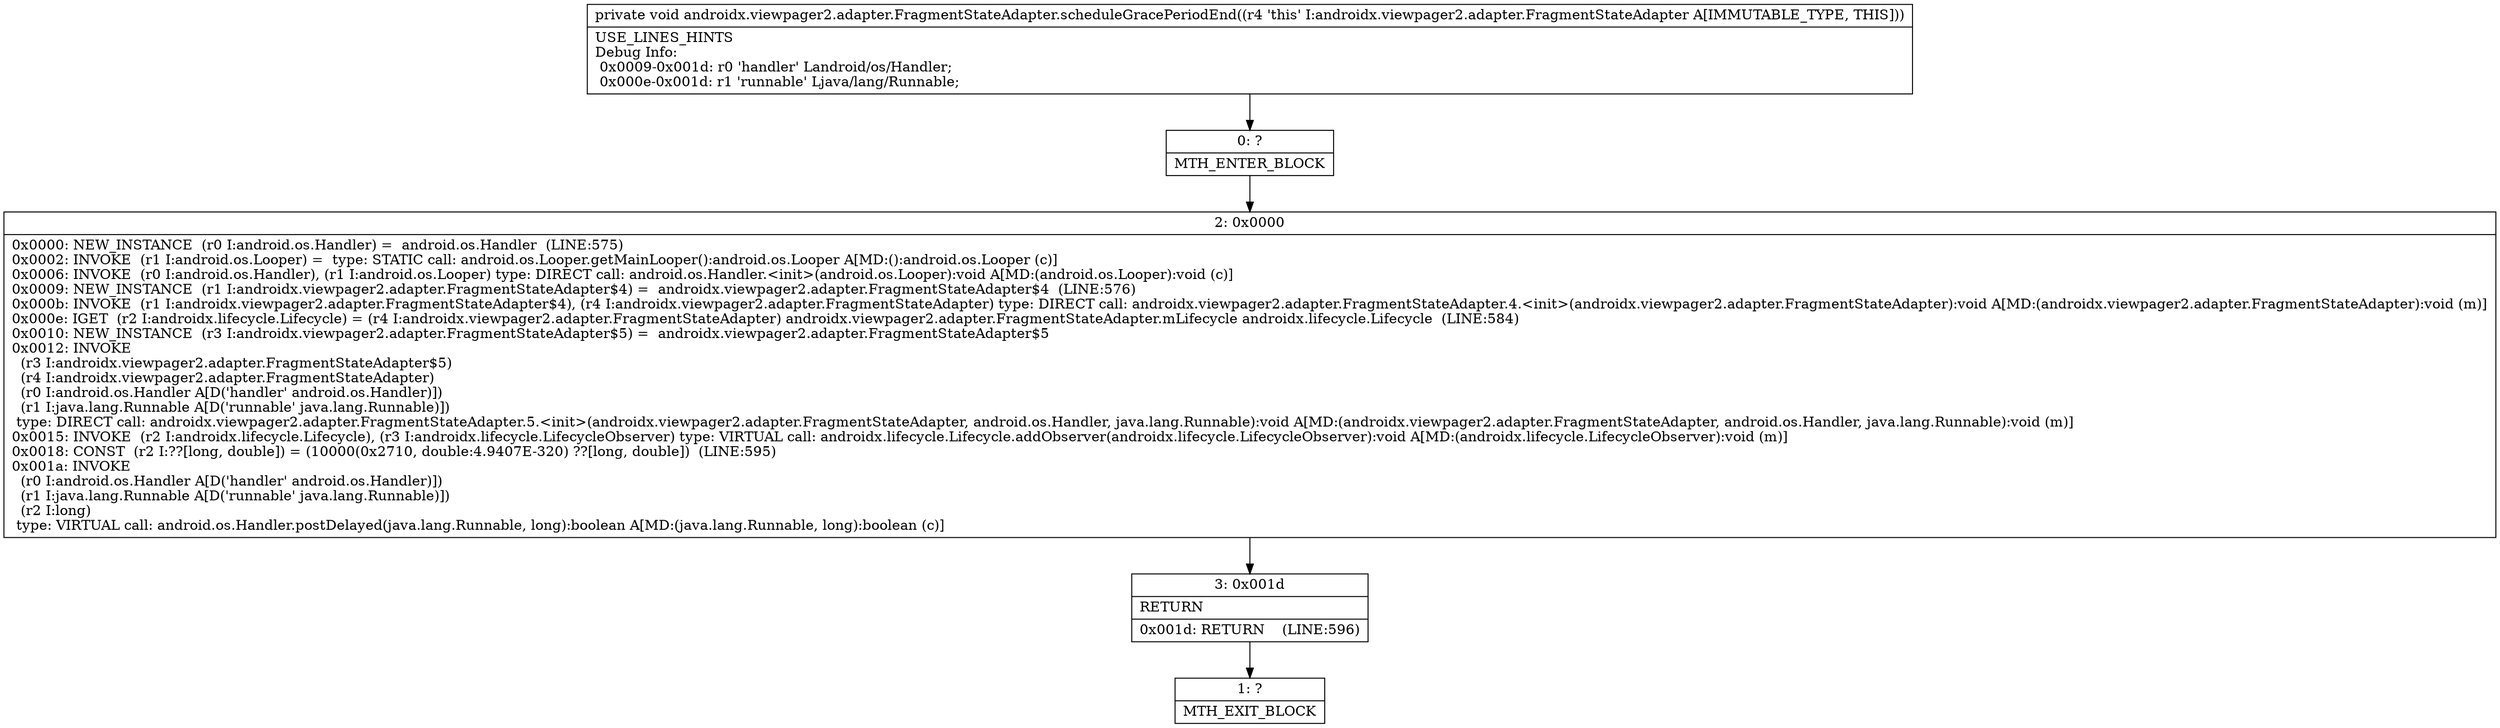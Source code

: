 digraph "CFG forandroidx.viewpager2.adapter.FragmentStateAdapter.scheduleGracePeriodEnd()V" {
Node_0 [shape=record,label="{0\:\ ?|MTH_ENTER_BLOCK\l}"];
Node_2 [shape=record,label="{2\:\ 0x0000|0x0000: NEW_INSTANCE  (r0 I:android.os.Handler) =  android.os.Handler  (LINE:575)\l0x0002: INVOKE  (r1 I:android.os.Looper) =  type: STATIC call: android.os.Looper.getMainLooper():android.os.Looper A[MD:():android.os.Looper (c)]\l0x0006: INVOKE  (r0 I:android.os.Handler), (r1 I:android.os.Looper) type: DIRECT call: android.os.Handler.\<init\>(android.os.Looper):void A[MD:(android.os.Looper):void (c)]\l0x0009: NEW_INSTANCE  (r1 I:androidx.viewpager2.adapter.FragmentStateAdapter$4) =  androidx.viewpager2.adapter.FragmentStateAdapter$4  (LINE:576)\l0x000b: INVOKE  (r1 I:androidx.viewpager2.adapter.FragmentStateAdapter$4), (r4 I:androidx.viewpager2.adapter.FragmentStateAdapter) type: DIRECT call: androidx.viewpager2.adapter.FragmentStateAdapter.4.\<init\>(androidx.viewpager2.adapter.FragmentStateAdapter):void A[MD:(androidx.viewpager2.adapter.FragmentStateAdapter):void (m)]\l0x000e: IGET  (r2 I:androidx.lifecycle.Lifecycle) = (r4 I:androidx.viewpager2.adapter.FragmentStateAdapter) androidx.viewpager2.adapter.FragmentStateAdapter.mLifecycle androidx.lifecycle.Lifecycle  (LINE:584)\l0x0010: NEW_INSTANCE  (r3 I:androidx.viewpager2.adapter.FragmentStateAdapter$5) =  androidx.viewpager2.adapter.FragmentStateAdapter$5 \l0x0012: INVOKE  \l  (r3 I:androidx.viewpager2.adapter.FragmentStateAdapter$5)\l  (r4 I:androidx.viewpager2.adapter.FragmentStateAdapter)\l  (r0 I:android.os.Handler A[D('handler' android.os.Handler)])\l  (r1 I:java.lang.Runnable A[D('runnable' java.lang.Runnable)])\l type: DIRECT call: androidx.viewpager2.adapter.FragmentStateAdapter.5.\<init\>(androidx.viewpager2.adapter.FragmentStateAdapter, android.os.Handler, java.lang.Runnable):void A[MD:(androidx.viewpager2.adapter.FragmentStateAdapter, android.os.Handler, java.lang.Runnable):void (m)]\l0x0015: INVOKE  (r2 I:androidx.lifecycle.Lifecycle), (r3 I:androidx.lifecycle.LifecycleObserver) type: VIRTUAL call: androidx.lifecycle.Lifecycle.addObserver(androidx.lifecycle.LifecycleObserver):void A[MD:(androidx.lifecycle.LifecycleObserver):void (m)]\l0x0018: CONST  (r2 I:??[long, double]) = (10000(0x2710, double:4.9407E\-320) ??[long, double])  (LINE:595)\l0x001a: INVOKE  \l  (r0 I:android.os.Handler A[D('handler' android.os.Handler)])\l  (r1 I:java.lang.Runnable A[D('runnable' java.lang.Runnable)])\l  (r2 I:long)\l type: VIRTUAL call: android.os.Handler.postDelayed(java.lang.Runnable, long):boolean A[MD:(java.lang.Runnable, long):boolean (c)]\l}"];
Node_3 [shape=record,label="{3\:\ 0x001d|RETURN\l|0x001d: RETURN    (LINE:596)\l}"];
Node_1 [shape=record,label="{1\:\ ?|MTH_EXIT_BLOCK\l}"];
MethodNode[shape=record,label="{private void androidx.viewpager2.adapter.FragmentStateAdapter.scheduleGracePeriodEnd((r4 'this' I:androidx.viewpager2.adapter.FragmentStateAdapter A[IMMUTABLE_TYPE, THIS]))  | USE_LINES_HINTS\lDebug Info:\l  0x0009\-0x001d: r0 'handler' Landroid\/os\/Handler;\l  0x000e\-0x001d: r1 'runnable' Ljava\/lang\/Runnable;\l}"];
MethodNode -> Node_0;Node_0 -> Node_2;
Node_2 -> Node_3;
Node_3 -> Node_1;
}

